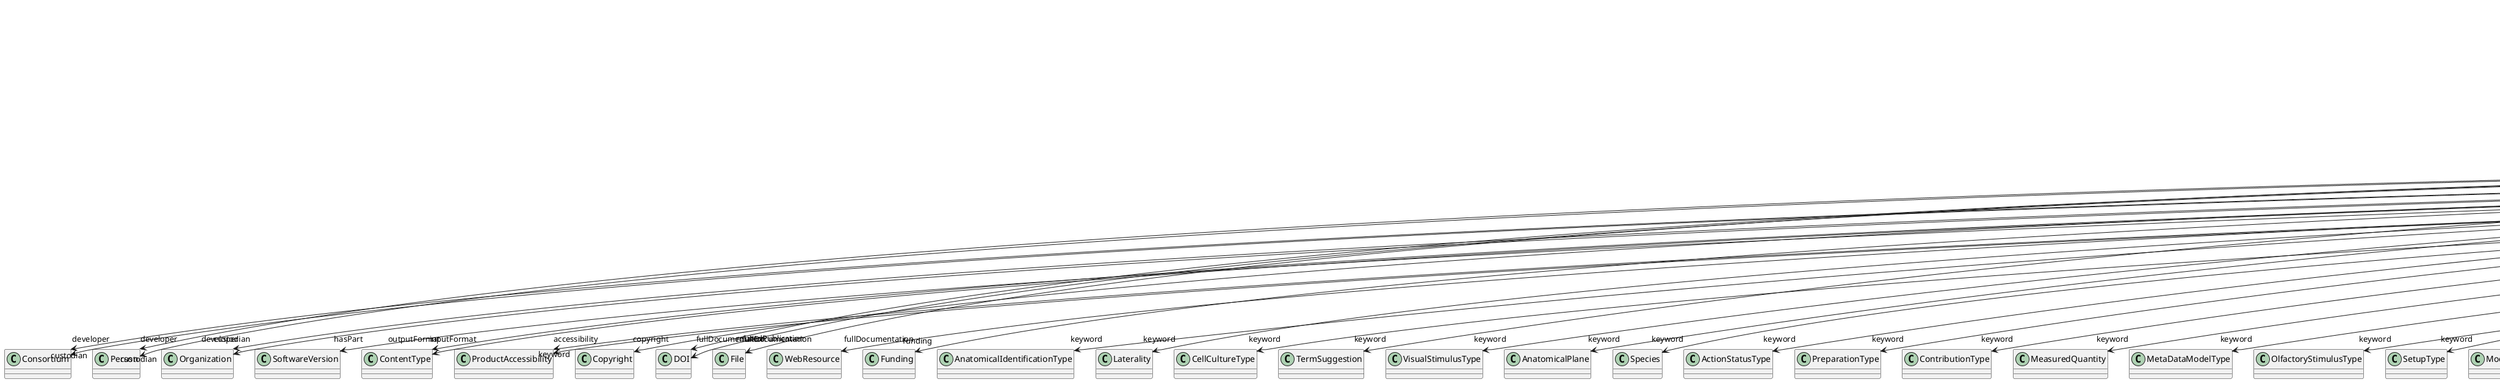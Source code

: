 @startuml
class WebServiceVersion {
+developer
+hasPart
+inputFormat
+isAlternativeVersionOf
+isNewVersionOf
+outputFormat
+accessibility
+copyright
+custodian
+description
+fullDocumentation
+fullName
+funding
+homepage
+howToCite
+keyword
+otherContribution
+relatedPublication
+releaseDate
+repository
+shortName
+supportChannel
+versionIdentifier
+versionInnovation

}
WebServiceVersion -d-> "developer" Consortium
WebServiceVersion -d-> "developer" Person
WebServiceVersion -d-> "developer" Organization
WebServiceVersion -d-> "hasPart" SoftwareVersion
WebServiceVersion -d-> "inputFormat" ContentType
WebServiceVersion -d-> "isAlternativeVersionOf" WebServiceVersion
WebServiceVersion -d-> "isNewVersionOf" WebServiceVersion
WebServiceVersion -d-> "outputFormat" ContentType
WebServiceVersion -d-> "accessibility" ProductAccessibility
WebServiceVersion -d-> "copyright" Copyright
WebServiceVersion -d-> "custodian" Consortium
WebServiceVersion -d-> "custodian" Person
WebServiceVersion -d-> "custodian" Organization
WebServiceVersion -d-> "fullDocumentation" DOI
WebServiceVersion -d-> "fullDocumentation" File
WebServiceVersion -d-> "fullDocumentation" WebResource
WebServiceVersion -d-> "funding" Funding
WebServiceVersion -d-> "keyword" AnatomicalIdentificationType
WebServiceVersion -d-> "keyword" Laterality
WebServiceVersion -d-> "keyword" CellCultureType
WebServiceVersion -d-> "keyword" TermSuggestion
WebServiceVersion -d-> "keyword" VisualStimulusType
WebServiceVersion -d-> "keyword" AnatomicalPlane
WebServiceVersion -d-> "keyword" Species
WebServiceVersion -d-> "keyword" ActionStatusType
WebServiceVersion -d-> "keyword" PreparationType
WebServiceVersion -d-> "keyword" ContributionType
WebServiceVersion -d-> "keyword" MeasuredQuantity
WebServiceVersion -d-> "keyword" MetaDataModelType
WebServiceVersion -d-> "keyword" OlfactoryStimulusType
WebServiceVersion -d-> "keyword" SetupType
WebServiceVersion -d-> "keyword" ModelScope
WebServiceVersion -d-> "keyword" PatchClampVariation
WebServiceVersion -d-> "keyword" Technique
WebServiceVersion -d-> "keyword" CellType
WebServiceVersion -d-> "keyword" Language
WebServiceVersion -d-> "keyword" CriteriaQualityType
WebServiceVersion -d-> "keyword" Handedness
WebServiceVersion -d-> "keyword" OrganismSubstance
WebServiceVersion -d-> "keyword" TypeOfUncertainty
WebServiceVersion -d-> "keyword" GeneticStrainType
WebServiceVersion -d-> "keyword" CranialWindowConstructionType
WebServiceVersion -d-> "keyword" Service
WebServiceVersion -d-> "keyword" SemanticDataType
WebServiceVersion -d-> "keyword" Organ
WebServiceVersion -d-> "keyword" Terminology
WebServiceVersion -d-> "keyword" SubjectAttribute
WebServiceVersion -d-> "keyword" Disease
WebServiceVersion -d-> "keyword" AtlasType
WebServiceVersion -d-> "keyword" FileUsageRole
WebServiceVersion -d-> "keyword" AnatomicalAxesOrientation
WebServiceVersion -d-> "keyword" AnnotationType
WebServiceVersion -d-> "keyword" Colormap
WebServiceVersion -d-> "keyword" OrganismSystem
WebServiceVersion -d-> "keyword" CranialWindowReinforcementType
WebServiceVersion -d-> "keyword" OperatingSystem
WebServiceVersion -d-> "keyword" TissueSampleAttribute
WebServiceVersion -d-> "keyword" AgeCategory
WebServiceVersion -d-> "keyword" EducationalLevel
WebServiceVersion -d-> "keyword" TissueSampleType
WebServiceVersion -d-> "keyword" AnalysisTechnique
WebServiceVersion -d-> "keyword" DataType
WebServiceVersion -d-> "keyword" BiologicalOrder
WebServiceVersion -d-> "keyword" StimulationTechnique
WebServiceVersion -d-> "keyword" UBERONParcellation
WebServiceVersion -d-> "keyword" DifferenceMeasure
WebServiceVersion -d-> "keyword" ModelAbstractionLevel
WebServiceVersion -d-> "keyword" SoftwareApplicationCategory
WebServiceVersion -d-> "keyword" DeviceType
WebServiceVersion -d-> "keyword" QualitativeOverlap
WebServiceVersion -d-> "keyword" ExperimentalApproach
WebServiceVersion -d-> "keyword" FileRepositoryType
WebServiceVersion -d-> "keyword" BiologicalSex
WebServiceVersion -d-> "keyword" ElectricalStimulusType
WebServiceVersion -d-> "keyword" AnnotationCriteriaType
WebServiceVersion -d-> "keyword" UnitOfMeasurement
WebServiceVersion -d-> "keyword" MolecularEntity
WebServiceVersion -d-> "keyword" GustatoryStimulusType
WebServiceVersion -d-> "keyword" SoftwareFeature
WebServiceVersion -d-> "keyword" AuditoryStimulusType
WebServiceVersion -d-> "keyword" StimulationApproach
WebServiceVersion -d-> "keyword" TactileStimulusType
WebServiceVersion -d-> "keyword" FileBundleGrouping
WebServiceVersion -d-> "keyword" SubcellularEntity
WebServiceVersion -d-> "keyword" EthicsAssessment
WebServiceVersion -d-> "keyword" ChemicalMixtureType
WebServiceVersion -d-> "keyword" OperatingDevice
WebServiceVersion -d-> "keyword" OpticalStimulusType
WebServiceVersion -d-> "keyword" ProductAccessibility
WebServiceVersion -d-> "keyword" BreedingType
WebServiceVersion -d-> "keyword" LearningResourceType
WebServiceVersion -d-> "keyword" DiseaseModel
WebServiceVersion -d-> "keyword" ProgrammingLanguage
WebServiceVersion -d-> "otherContribution" Contribution
WebServiceVersion -d-> "relatedPublication" DOI
WebServiceVersion -d-> "relatedPublication" HANDLE
WebServiceVersion -d-> "relatedPublication" ISSN
WebServiceVersion -d-> "relatedPublication" ISBN
WebServiceVersion -d-> "relatedPublication" Book
WebServiceVersion -d-> "relatedPublication" Chapter
WebServiceVersion -d-> "relatedPublication" ScholarlyArticle
WebServiceVersion -d-> "repository" FileRepository

@enduml